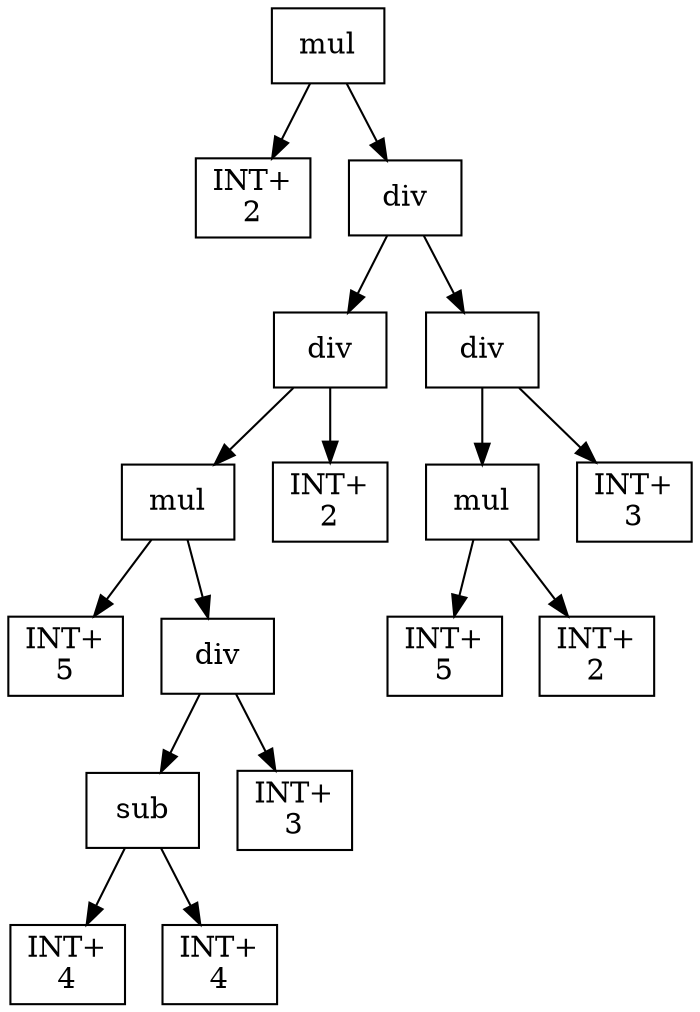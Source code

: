 digraph expr {
  node [shape=box];
  n1 [label="mul"];
  n2 [label="INT+\n2"];
  n3 [label="div"];
  n4 [label="div"];
  n5 [label="mul"];
  n6 [label="INT+\n5"];
  n7 [label="div"];
  n8 [label="sub"];
  n9 [label="INT+\n4"];
  n10 [label="INT+\n4"];
  n8 -> n9;
  n8 -> n10;
  n11 [label="INT+\n3"];
  n7 -> n8;
  n7 -> n11;
  n5 -> n6;
  n5 -> n7;
  n12 [label="INT+\n2"];
  n4 -> n5;
  n4 -> n12;
  n13 [label="div"];
  n14 [label="mul"];
  n15 [label="INT+\n5"];
  n16 [label="INT+\n2"];
  n14 -> n15;
  n14 -> n16;
  n17 [label="INT+\n3"];
  n13 -> n14;
  n13 -> n17;
  n3 -> n4;
  n3 -> n13;
  n1 -> n2;
  n1 -> n3;
}